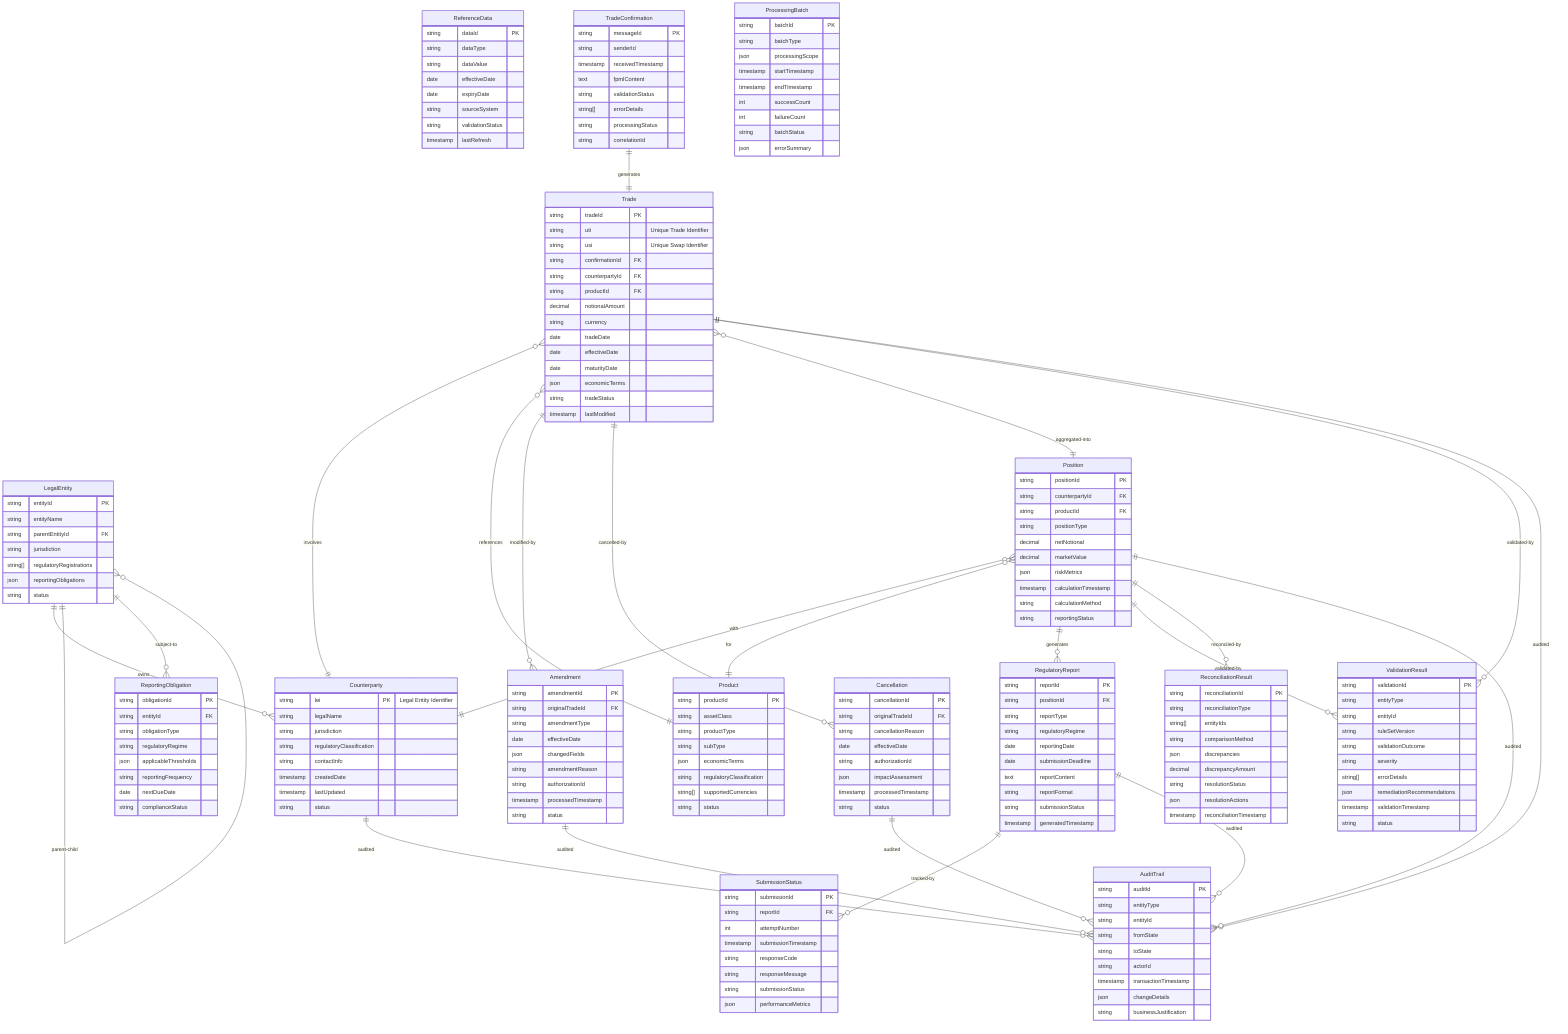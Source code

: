 erDiagram
    %% Master Data Entities
    Counterparty {
        string lei PK "Legal Entity Identifier"
        string legalName
        string jurisdiction
        string regulatoryClassification
        string contactInfo
        timestamp createdDate
        timestamp lastUpdated
        string status
    }
    
    ReferenceData {
        string dataId PK
        string dataType
        string dataValue
        date effectiveDate
        date expiryDate
        string sourceSystem
        string validationStatus
        timestamp lastRefresh
    }
    
    Product {
        string productId PK
        string assetClass
        string productType
        string subType
        json economicTerms
        string regulatoryClassification
        string[] supportedCurrencies
        string status
    }
    
    LegalEntity {
        string entityId PK
        string entityName
        string parentEntityId FK
        string jurisdiction
        string[] regulatoryRegistrations
        json reportingObligations
        string status
    }
    
    %% Transactional Data Entities
    TradeConfirmation {
        string messageId PK
        string senderId
        timestamp receivedTimestamp
        text fpmlContent
        string validationStatus
        string[] errorDetails
        string processingStatus
        string correlationId
    }
    
    Trade {
        string tradeId PK
        string uti "Unique Trade Identifier"
        string usi "Unique Swap Identifier"
        string confirmationId FK
        string counterpartyId FK
        string productId FK
        decimal notionalAmount
        string currency
        date tradeDate
        date effectiveDate
        date maturityDate
        json economicTerms
        string tradeStatus
        timestamp lastModified
    }
    
    Position {
        string positionId PK
        string counterpartyId FK
        string productId FK
        string positionType
        decimal netNotional
        decimal marketValue
        json riskMetrics
        timestamp calculationTimestamp
        string calculationMethod
        string reportingStatus
    }
    
    Amendment {
        string amendmentId PK
        string originalTradeId FK
        string amendmentType
        date effectiveDate
        json changedFields
        string amendmentReason
        string authorizationId
        timestamp processedTimestamp
        string status
    }
    
    Cancellation {
        string cancellationId PK
        string originalTradeId FK
        string cancellationReason
        date effectiveDate
        string authorizationId
        json impactAssessment
        timestamp processedTimestamp
        string status
    }
    
    %% Reporting Data Entities
    RegulatoryReport {
        string reportId PK
        string positionId FK
        string reportType
        string regulatoryRegime
        date reportingDate
        date submissionDeadline
        text reportContent
        string reportFormat
        string submissionStatus
        timestamp generatedTimestamp
    }
    
    ReportingObligation {
        string obligationId PK
        string entityId FK
        string obligationType
        string regulatoryRegime
        json applicableThresholds
        string reportingFrequency
        date nextDueDate
        string complianceStatus
    }
    
    SubmissionStatus {
        string submissionId PK
        string reportId FK
        int attemptNumber
        timestamp submissionTimestamp
        string responseCode
        string responseMessage
        string submissionStatus
        json performanceMetrics
    }
    
    AuditTrail {
        string auditId PK
        string entityType
        string entityId
        string fromState
        string toState
        string actorId
        timestamp transactionTimestamp
        json changeDetails
        string businessJustification
    }
    
    %% Processing Control Entities
    ProcessingBatch {
        string batchId PK
        string batchType
        json processingScope
        timestamp startTimestamp
        timestamp endTimestamp
        int successCount
        int failureCount
        string batchStatus
        json errorSummary
    }
    
    ValidationResult {
        string validationId PK
        string entityType
        string entityId
        string ruleSetVersion
        string validationOutcome
        string severity
        string[] errorDetails
        json remediationRecommendations
        timestamp validationTimestamp
        string status
    }
    
    ReconciliationResult {
        string reconciliationId PK
        string reconciliationType
        string[] entityIds
        string comparisonMethod
        json discrepancies
        decimal discrepancyAmount
        string resolutionStatus
        json resolutionActions
        timestamp reconciliationTimestamp
    }
    
    %% Master Data Relationships
    LegalEntity ||--o{ Counterparty : "owns"
    LegalEntity ||--o{ LegalEntity : "parent-child"
    
    %% Transactional Data Relationships
    TradeConfirmation ||--|| Trade : "generates"
    Trade }o--|| Counterparty : "involves"
    Trade }o--|| Product : "references"
    Trade ||--o{ Amendment : "modified-by"
    Trade ||--o{ Cancellation : "cancelled-by"
    Trade }o--|| Position : "aggregated-into"
    Position }o--|| Counterparty : "with"
    Position }o--|| Product : "for"
    
    %% Reporting Relationships
    Position ||--o{ RegulatoryReport : "generates"
    LegalEntity ||--o{ ReportingObligation : "subject-to"
    RegulatoryReport ||--o{ SubmissionStatus : "tracked-by"
    
    %% Processing Control Relationships
    Trade ||--o{ ValidationResult : "validated-by"
    Position ||--o{ ValidationResult : "validated-by"
    Position ||--o{ ReconciliationResult : "reconciled-by"
    
    %% Audit Relationships
    Counterparty ||--o{ AuditTrail : "audited"
    Trade ||--o{ AuditTrail : "audited"
    Position ||--o{ AuditTrail : "audited"
    RegulatoryReport ||--o{ AuditTrail : "audited"
    Amendment ||--o{ AuditTrail : "audited"
    Cancellation ||--o{ AuditTrail : "audited"